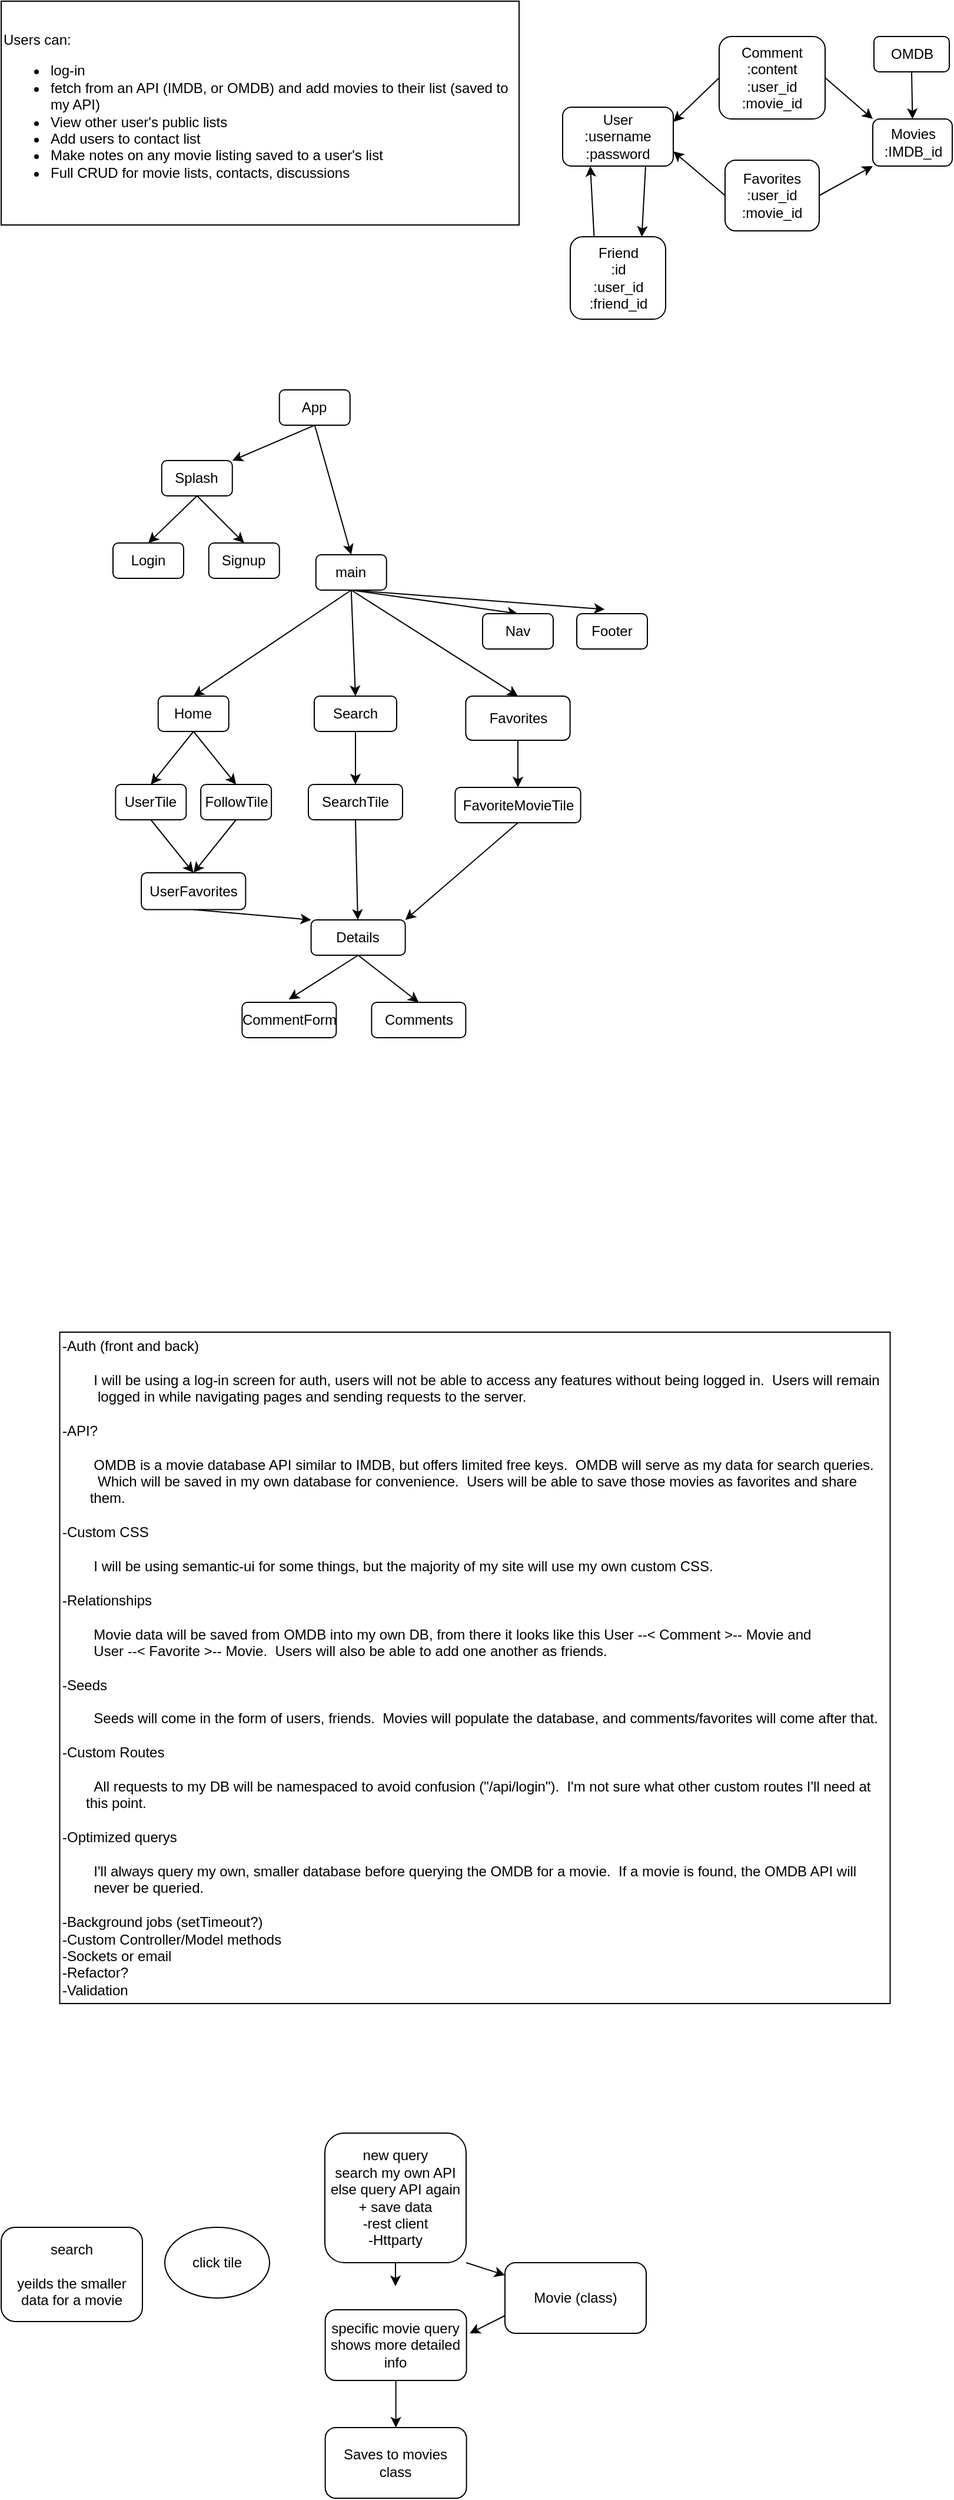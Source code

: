 <mxfile>
    <diagram id="gm06rgL7OHGMaCAxDYFr" name="Page-1">
        <mxGraphModel dx="2193" dy="733" grid="1" gridSize="10" guides="1" tooltips="1" connect="1" arrows="1" fold="1" page="1" pageScale="1" pageWidth="850" pageHeight="1100" math="0" shadow="0">
            <root>
                <mxCell id="0"/>
                <mxCell id="1" parent="0"/>
                <mxCell id="2" value="&lt;div&gt;Users can:&lt;/div&gt;&lt;div&gt;&lt;ul&gt;&lt;li&gt;log-in&lt;/li&gt;&lt;li&gt;fetch from an API (IMDB, or OMDB) and add movies to their list (saved to my API)&lt;/li&gt;&lt;li&gt;View other user's public lists&lt;/li&gt;&lt;li&gt;Add users to contact list&lt;/li&gt;&lt;li&gt;Make notes on any movie listing saved to a user's list&lt;/li&gt;&lt;li&gt;Full CRUD for movie lists, contacts, discussions&lt;/li&gt;&lt;/ul&gt;&lt;/div&gt;&lt;div style=&quot;text-align: justify&quot;&gt;&lt;/div&gt;" style="rounded=0;whiteSpace=wrap;html=1;align=left;" parent="1" vertex="1">
                    <mxGeometry x="-838" y="10" width="440" height="190" as="geometry"/>
                </mxCell>
                <mxCell id="50" style="edgeStyle=none;html=1;exitX=0.75;exitY=1;exitDx=0;exitDy=0;entryX=0.75;entryY=0;entryDx=0;entryDy=0;" parent="1" source="3" target="11" edge="1">
                    <mxGeometry relative="1" as="geometry"/>
                </mxCell>
                <mxCell id="3" value="User&lt;br&gt;:username&lt;br&gt;:password&lt;br&gt;" style="rounded=1;whiteSpace=wrap;html=1;" parent="1" vertex="1">
                    <mxGeometry x="-361" y="100" width="94" height="50" as="geometry"/>
                </mxCell>
                <mxCell id="4" value="Movies&lt;br&gt;:IMDB_id" style="rounded=1;whiteSpace=wrap;html=1;" parent="1" vertex="1">
                    <mxGeometry x="-97.5" y="110" width="67.5" height="40" as="geometry"/>
                </mxCell>
                <mxCell id="13" style="edgeStyle=none;html=1;exitX=0.25;exitY=0;exitDx=0;exitDy=0;entryX=0.25;entryY=1;entryDx=0;entryDy=0;" parent="1" source="11" target="3" edge="1">
                    <mxGeometry relative="1" as="geometry">
                        <mxPoint x="-314.38" y="190" as="targetPoint"/>
                    </mxGeometry>
                </mxCell>
                <mxCell id="11" value="Friend&lt;br&gt;:id&lt;br&gt;:user_id&lt;br&gt;:friend_id" style="rounded=1;whiteSpace=wrap;html=1;" parent="1" vertex="1">
                    <mxGeometry x="-354.5" y="210" width="81" height="70" as="geometry"/>
                </mxCell>
                <mxCell id="17" style="edgeStyle=none;html=1;exitX=0;exitY=0.5;exitDx=0;exitDy=0;entryX=1;entryY=0.25;entryDx=0;entryDy=0;" parent="1" source="14" target="3" edge="1">
                    <mxGeometry relative="1" as="geometry">
                        <mxPoint x="-383.74" y="180" as="targetPoint"/>
                    </mxGeometry>
                </mxCell>
                <mxCell id="56" style="edgeStyle=none;html=1;exitX=1;exitY=0.5;exitDx=0;exitDy=0;entryX=0;entryY=0;entryDx=0;entryDy=0;" parent="1" source="14" target="4" edge="1">
                    <mxGeometry relative="1" as="geometry">
                        <mxPoint x="-50.12" y="100" as="targetPoint"/>
                    </mxGeometry>
                </mxCell>
                <mxCell id="14" value="Comment&lt;br&gt;:content&lt;br&gt;:user_id&lt;br&gt;:movie_id" style="rounded=1;whiteSpace=wrap;html=1;" parent="1" vertex="1">
                    <mxGeometry x="-228" y="40" width="90" height="70" as="geometry"/>
                </mxCell>
                <mxCell id="38" style="edgeStyle=none;html=1;exitX=0.5;exitY=1;exitDx=0;exitDy=0;entryX=1;entryY=0;entryDx=0;entryDy=0;fontSize=12;" parent="1" source="25" target="33" edge="1">
                    <mxGeometry relative="1" as="geometry"/>
                </mxCell>
                <mxCell id="42" style="edgeStyle=none;html=1;exitX=0.5;exitY=1;exitDx=0;exitDy=0;entryX=0.5;entryY=0;entryDx=0;entryDy=0;fontSize=12;" parent="1" source="57" target="41" edge="1">
                    <mxGeometry relative="1" as="geometry"/>
                </mxCell>
                <mxCell id="43" style="edgeStyle=none;html=1;exitX=0.5;exitY=1;exitDx=0;exitDy=0;entryX=0.5;entryY=0;entryDx=0;entryDy=0;fontSize=12;startArrow=none;" parent="1" source="57" target="39" edge="1">
                    <mxGeometry relative="1" as="geometry"/>
                </mxCell>
                <mxCell id="45" style="edgeStyle=none;html=1;exitX=0.5;exitY=1;exitDx=0;exitDy=0;fontSize=12;entryX=0.5;entryY=0;entryDx=0;entryDy=0;" parent="1" source="57" target="44" edge="1">
                    <mxGeometry relative="1" as="geometry">
                        <mxPoint x="-455.62" y="490" as="targetPoint"/>
                    </mxGeometry>
                </mxCell>
                <mxCell id="60" style="edgeStyle=none;html=1;exitX=0.5;exitY=1;exitDx=0;exitDy=0;entryX=0.5;entryY=0;entryDx=0;entryDy=0;" parent="1" source="25" target="57" edge="1">
                    <mxGeometry relative="1" as="geometry"/>
                </mxCell>
                <mxCell id="25" value="App" style="rounded=1;whiteSpace=wrap;html=1;fontSize=12;" parent="1" vertex="1">
                    <mxGeometry x="-601.62" y="340" width="60" height="30" as="geometry"/>
                </mxCell>
                <mxCell id="36" style="edgeStyle=none;html=1;exitX=0.5;exitY=1;exitDx=0;exitDy=0;entryX=0.5;entryY=0;entryDx=0;entryDy=0;fontSize=12;" parent="1" source="33" target="35" edge="1">
                    <mxGeometry relative="1" as="geometry"/>
                </mxCell>
                <mxCell id="37" style="edgeStyle=none;html=1;exitX=0.5;exitY=1;exitDx=0;exitDy=0;entryX=0.5;entryY=0;entryDx=0;entryDy=0;fontSize=12;" parent="1" source="33" target="34" edge="1">
                    <mxGeometry relative="1" as="geometry"/>
                </mxCell>
                <mxCell id="33" value="Splash" style="rounded=1;whiteSpace=wrap;html=1;fontSize=12;" parent="1" vertex="1">
                    <mxGeometry x="-701.62" y="400" width="60" height="30" as="geometry"/>
                </mxCell>
                <mxCell id="34" value="Signup" style="rounded=1;whiteSpace=wrap;html=1;fontSize=12;" parent="1" vertex="1">
                    <mxGeometry x="-661.62" y="470" width="60" height="30" as="geometry"/>
                </mxCell>
                <mxCell id="35" value="Login" style="rounded=1;whiteSpace=wrap;html=1;fontSize=12;" parent="1" vertex="1">
                    <mxGeometry x="-743" y="470" width="60" height="30" as="geometry"/>
                </mxCell>
                <mxCell id="81" style="edgeStyle=none;html=1;exitX=0.5;exitY=1;exitDx=0;exitDy=0;entryX=0.5;entryY=0;entryDx=0;entryDy=0;" parent="1" source="39" target="80" edge="1">
                    <mxGeometry relative="1" as="geometry"/>
                </mxCell>
                <mxCell id="39" value="Search" style="rounded=1;whiteSpace=wrap;html=1;fontSize=12;" parent="1" vertex="1">
                    <mxGeometry x="-572" y="600" width="70" height="30" as="geometry"/>
                </mxCell>
                <mxCell id="41" value="Nav" style="rounded=1;whiteSpace=wrap;html=1;fontSize=12;" parent="1" vertex="1">
                    <mxGeometry x="-429" y="530" width="60" height="30" as="geometry"/>
                </mxCell>
                <mxCell id="79" style="edgeStyle=none;html=1;exitX=0.5;exitY=1;exitDx=0;exitDy=0;entryX=0.5;entryY=0;entryDx=0;entryDy=0;" parent="1" source="44" target="78" edge="1">
                    <mxGeometry relative="1" as="geometry"/>
                </mxCell>
                <mxCell id="44" value="Favorites" style="rounded=1;whiteSpace=wrap;html=1;fontSize=12;" parent="1" vertex="1">
                    <mxGeometry x="-443.31" y="600" width="88.62" height="37.5" as="geometry"/>
                </mxCell>
                <mxCell id="54" style="edgeStyle=none;html=1;exitX=1;exitY=0.5;exitDx=0;exitDy=0;entryX=0;entryY=1;entryDx=0;entryDy=0;" parent="1" source="51" target="4" edge="1">
                    <mxGeometry relative="1" as="geometry">
                        <mxPoint x="-50.12" y="130" as="targetPoint"/>
                    </mxGeometry>
                </mxCell>
                <mxCell id="55" style="edgeStyle=none;html=1;exitX=0;exitY=0.5;exitDx=0;exitDy=0;entryX=1;entryY=0.75;entryDx=0;entryDy=0;" parent="1" source="51" target="3" edge="1">
                    <mxGeometry relative="1" as="geometry"/>
                </mxCell>
                <mxCell id="51" value="Favorites&lt;br&gt;:user_id&lt;br&gt;:movie_id" style="rounded=1;whiteSpace=wrap;html=1;" parent="1" vertex="1">
                    <mxGeometry x="-223" y="145" width="80" height="60" as="geometry"/>
                </mxCell>
                <mxCell id="113" style="edgeStyle=none;html=1;exitX=0.5;exitY=1;exitDx=0;exitDy=0;entryX=0.395;entryY=-0.122;entryDx=0;entryDy=0;entryPerimeter=0;" parent="1" source="57" target="112" edge="1">
                    <mxGeometry relative="1" as="geometry"/>
                </mxCell>
                <mxCell id="122" style="edgeStyle=none;html=1;exitX=0.5;exitY=1;exitDx=0;exitDy=0;entryX=0.5;entryY=0;entryDx=0;entryDy=0;" parent="1" source="57" target="120" edge="1">
                    <mxGeometry relative="1" as="geometry"/>
                </mxCell>
                <mxCell id="57" value="main" style="rounded=1;whiteSpace=wrap;html=1;" parent="1" vertex="1">
                    <mxGeometry x="-570.62" y="480" width="60" height="30" as="geometry"/>
                </mxCell>
                <mxCell id="78" value="FavoriteMovieTile" style="rounded=1;whiteSpace=wrap;html=1;" parent="1" vertex="1">
                    <mxGeometry x="-452.31" y="677.5" width="106.62" height="30" as="geometry"/>
                </mxCell>
                <mxCell id="114" style="edgeStyle=none;html=1;exitX=0.5;exitY=1;exitDx=0;exitDy=0;entryX=1;entryY=0;entryDx=0;entryDy=0;" parent="1" source="78" target="90" edge="1">
                    <mxGeometry relative="1" as="geometry">
                        <mxPoint x="-399" y="757.5" as="targetPoint"/>
                    </mxGeometry>
                </mxCell>
                <mxCell id="80" value="SearchTile" style="rounded=1;whiteSpace=wrap;html=1;" parent="1" vertex="1">
                    <mxGeometry x="-577" y="675" width="80" height="30" as="geometry"/>
                </mxCell>
                <mxCell id="91" style="edgeStyle=none;html=1;exitX=0.5;exitY=1;exitDx=0;exitDy=0;" parent="1" source="80" target="90" edge="1">
                    <mxGeometry relative="1" as="geometry"/>
                </mxCell>
                <mxCell id="118" style="edgeStyle=none;html=1;exitX=0.5;exitY=1;exitDx=0;exitDy=0;" parent="1" source="90" edge="1">
                    <mxGeometry relative="1" as="geometry">
                        <mxPoint x="-593.69" y="857.5" as="targetPoint"/>
                    </mxGeometry>
                </mxCell>
                <mxCell id="119" style="edgeStyle=none;html=1;exitX=0.5;exitY=1;exitDx=0;exitDy=0;entryX=0.5;entryY=0;entryDx=0;entryDy=0;" parent="1" source="90" target="117" edge="1">
                    <mxGeometry relative="1" as="geometry"/>
                </mxCell>
                <mxCell id="90" value="Details" style="rounded=1;whiteSpace=wrap;html=1;" parent="1" vertex="1">
                    <mxGeometry x="-574.69" y="790" width="80" height="30" as="geometry"/>
                </mxCell>
                <mxCell id="95" style="edgeStyle=none;html=1;exitX=0.5;exitY=1;exitDx=0;exitDy=0;entryX=0.5;entryY=0;entryDx=0;entryDy=0;" parent="1" source="94" target="4" edge="1">
                    <mxGeometry relative="1" as="geometry"/>
                </mxCell>
                <mxCell id="94" value="OMDB" style="rounded=1;whiteSpace=wrap;html=1;" parent="1" vertex="1">
                    <mxGeometry x="-96.5" y="40" width="64" height="30" as="geometry"/>
                </mxCell>
                <mxCell id="96" value="&lt;font style=&quot;font-size: 12px&quot;&gt;&lt;span style=&quot;font-size: 12px&quot;&gt;-Auth (front and back)&lt;br&gt;&lt;span&gt;&#9;&lt;/span&gt;&lt;br&gt;&lt;span&gt;&#9;&lt;/span&gt;&lt;span style=&quot;white-space: pre&quot;&gt;&#9;&lt;/span&gt;I will be using a log-in screen for auth, users will not be able to access any features without being logged in.&amp;nbsp; Users will remain &lt;span style=&quot;white-space: pre&quot;&gt;&#9;&lt;/span&gt;&lt;span&gt;&#9;&lt;/span&gt;logged in while navigating pages and sending requests to the server.&lt;br&gt;&lt;br&gt;-API?&lt;br&gt;&lt;br&gt;&lt;span&gt;&#9;&lt;/span&gt;&lt;span style=&quot;white-space: pre&quot;&gt;&#9;&lt;/span&gt;OMDB is a movie database API similar to IMDB, but offers limited free keys.&amp;nbsp; OMDB will serve as my data for search queries.&amp;nbsp; &lt;span style=&quot;white-space: pre&quot;&gt;&#9;&lt;/span&gt;&lt;span&gt;&#9;&lt;/span&gt;Which will be saved in my own database for convenience.&amp;nbsp; Users will be able to save those movies as favorites and share &lt;span style=&quot;white-space: pre&quot;&gt;&#9;&lt;/span&gt;&lt;span&gt;&amp;nbsp; &amp;nbsp; &amp;nbsp; &amp;nbsp; &amp;nbsp; &amp;nbsp;&lt;/span&gt;them.&lt;br&gt;&lt;br&gt;-Custom CSS&lt;br&gt;&lt;br&gt;&lt;span&gt;&#9;&lt;/span&gt;&lt;span style=&quot;white-space: pre&quot;&gt;&#9;&lt;/span&gt;I will be using semantic-ui for some things, but the majority of my site will use my own custom CSS.&lt;br&gt;&lt;/span&gt;&lt;br&gt;-Relationships&lt;br&gt;&lt;br&gt;&lt;span style=&quot;white-space: pre&quot;&gt;&#9;&lt;/span&gt;Movie data will be saved from OMDB into my own DB, from there it looks like this User --&amp;lt; Comment &amp;gt;-- Movie and &lt;br&gt;&lt;span&gt;&#9;&lt;/span&gt;&lt;span style=&quot;white-space: pre&quot;&gt;&#9;&lt;/span&gt;User --&amp;lt; Favorite &amp;gt;-- Movie.&amp;nbsp; Users will also be able to add one another as friends.&lt;br&gt;&lt;br&gt;-Seeds&lt;br&gt;&lt;br&gt;&lt;span&gt;&#9;&lt;/span&gt;&lt;span style=&quot;white-space: pre&quot;&gt;&#9;&lt;/span&gt;Seeds will come in the form of users, friends.&amp;nbsp; Movies will populate the database, and comments/favorites will come after that.&lt;br&gt;&lt;br&gt;-Custom Routes&lt;br&gt;&lt;br&gt;&lt;span&gt;&#9;&lt;/span&gt;&lt;span style=&quot;white-space: pre&quot;&gt;&#9;&lt;/span&gt;All requests to my DB will be namespaced to avoid confusion (&quot;/api/login&quot;).&amp;nbsp; I'm not sure what other custom routes I'll need at &lt;span style=&quot;white-space: pre&quot;&gt;&#9;&lt;/span&gt;&lt;span&gt;&amp;nbsp; &amp;nbsp; &amp;nbsp; &amp;nbsp; &amp;nbsp;&amp;nbsp;&lt;/span&gt;this point.&lt;br&gt;&lt;br&gt;-Optimized querys&lt;br&gt;&lt;br&gt;&lt;span style=&quot;white-space: pre&quot;&gt;&#9;&lt;/span&gt;I'll always query my own, smaller database before querying the OMDB for a movie.&amp;nbsp; If a movie is found, the OMDB API will&amp;nbsp; &amp;nbsp; &amp;nbsp; &amp;nbsp; &amp;nbsp; &amp;nbsp; &amp;nbsp; &amp;nbsp;&lt;span&gt;&amp;nbsp;&lt;/span&gt;never be queried.&lt;br&gt;&lt;br&gt;-Background jobs (setTimeout?)&lt;br&gt;-Custom Controller/Model methods&lt;br&gt;-Sockets or email&lt;br&gt;-Refactor?&lt;br&gt;-Validation&lt;br&gt;&lt;/font&gt;" style="rounded=0;whiteSpace=wrap;html=1;align=left;" parent="1" vertex="1">
                    <mxGeometry x="-788.25" y="1140" width="705.5" height="570" as="geometry"/>
                </mxCell>
                <mxCell id="97" value="search&lt;br&gt;&lt;br&gt;yeilds the smaller data for a movie" style="rounded=1;whiteSpace=wrap;html=1;" parent="1" vertex="1">
                    <mxGeometry x="-838" y="1900" width="120" height="80" as="geometry"/>
                </mxCell>
                <mxCell id="102" style="edgeStyle=none;html=1;exitX=0.5;exitY=1;exitDx=0;exitDy=0;entryX=0.5;entryY=0;entryDx=0;entryDy=0;" parent="1" source="98" target="101" edge="1">
                    <mxGeometry relative="1" as="geometry">
                        <mxPoint x="-596.07" y="2050" as="targetPoint"/>
                    </mxGeometry>
                </mxCell>
                <mxCell id="98" value="specific movie query&lt;br&gt;shows more detailed info" style="rounded=1;whiteSpace=wrap;html=1;" parent="1" vertex="1">
                    <mxGeometry x="-562.69" y="1970" width="120" height="60" as="geometry"/>
                </mxCell>
                <mxCell id="101" value="Saves to movies class" style="rounded=1;whiteSpace=wrap;html=1;" parent="1" vertex="1">
                    <mxGeometry x="-562.69" y="2070" width="120" height="60" as="geometry"/>
                </mxCell>
                <mxCell id="105" value="click tile" style="ellipse;whiteSpace=wrap;html=1;" parent="1" vertex="1">
                    <mxGeometry x="-699" y="1900" width="89" height="60" as="geometry"/>
                </mxCell>
                <mxCell id="107" style="edgeStyle=none;html=1;exitX=0.5;exitY=1;exitDx=0;exitDy=0;" parent="1" source="106" edge="1">
                    <mxGeometry relative="1" as="geometry">
                        <mxPoint x="-503" y="1950" as="targetPoint"/>
                    </mxGeometry>
                </mxCell>
                <mxCell id="108" style="edgeStyle=none;html=1;exitX=1;exitY=1;exitDx=0;exitDy=0;" parent="1" source="106" target="110" edge="1">
                    <mxGeometry relative="1" as="geometry">
                        <mxPoint x="-350" y="1960" as="targetPoint"/>
                    </mxGeometry>
                </mxCell>
                <mxCell id="106" value="new query&lt;br&gt;search my own API&lt;br&gt;else query API again&lt;br&gt;+ save data&lt;br&gt;-rest client&lt;br&gt;-Httparty" style="rounded=1;whiteSpace=wrap;html=1;" parent="1" vertex="1">
                    <mxGeometry x="-563" y="1820" width="120" height="110" as="geometry"/>
                </mxCell>
                <mxCell id="111" style="edgeStyle=none;html=1;exitX=0;exitY=0.75;exitDx=0;exitDy=0;" parent="1" source="110" edge="1">
                    <mxGeometry relative="1" as="geometry">
                        <mxPoint x="-440" y="1990" as="targetPoint"/>
                    </mxGeometry>
                </mxCell>
                <mxCell id="110" value="Movie (class)" style="rounded=1;whiteSpace=wrap;html=1;" parent="1" vertex="1">
                    <mxGeometry x="-410" y="1930" width="120" height="60" as="geometry"/>
                </mxCell>
                <mxCell id="112" value="Footer" style="rounded=1;whiteSpace=wrap;html=1;fontSize=12;" parent="1" vertex="1">
                    <mxGeometry x="-349" y="530" width="60" height="30" as="geometry"/>
                </mxCell>
                <mxCell id="116" value="CommentForm" style="rounded=1;whiteSpace=wrap;html=1;" parent="1" vertex="1">
                    <mxGeometry x="-633.31" y="860" width="80" height="30" as="geometry"/>
                </mxCell>
                <mxCell id="117" value="Comments" style="rounded=1;whiteSpace=wrap;html=1;" parent="1" vertex="1">
                    <mxGeometry x="-523.31" y="860" width="80" height="30" as="geometry"/>
                </mxCell>
                <mxCell id="124" style="edgeStyle=none;html=1;exitX=0.5;exitY=1;exitDx=0;exitDy=0;entryX=0.5;entryY=0;entryDx=0;entryDy=0;" parent="1" source="120" target="123" edge="1">
                    <mxGeometry relative="1" as="geometry"/>
                </mxCell>
                <mxCell id="126" style="edgeStyle=none;html=1;entryX=0.5;entryY=0;entryDx=0;entryDy=0;exitX=0.5;exitY=1;exitDx=0;exitDy=0;" parent="1" source="120" target="125" edge="1">
                    <mxGeometry relative="1" as="geometry"/>
                </mxCell>
                <mxCell id="120" value="Home" style="rounded=1;whiteSpace=wrap;html=1;" parent="1" vertex="1">
                    <mxGeometry x="-704.62" y="600" width="60" height="30" as="geometry"/>
                </mxCell>
                <mxCell id="128" style="edgeStyle=none;html=1;exitX=0.5;exitY=1;exitDx=0;exitDy=0;entryX=0.5;entryY=0;entryDx=0;entryDy=0;" parent="1" source="123" target="127" edge="1">
                    <mxGeometry relative="1" as="geometry"/>
                </mxCell>
                <mxCell id="123" value="UserTile" style="rounded=1;whiteSpace=wrap;html=1;" parent="1" vertex="1">
                    <mxGeometry x="-740.81" y="675" width="60" height="30" as="geometry"/>
                </mxCell>
                <mxCell id="129" style="edgeStyle=none;html=1;exitX=0.5;exitY=1;exitDx=0;exitDy=0;entryX=0.5;entryY=0;entryDx=0;entryDy=0;" parent="1" source="125" target="127" edge="1">
                    <mxGeometry relative="1" as="geometry"/>
                </mxCell>
                <mxCell id="125" value="FollowTile" style="rounded=1;whiteSpace=wrap;html=1;" parent="1" vertex="1">
                    <mxGeometry x="-668.43" y="675" width="60" height="30" as="geometry"/>
                </mxCell>
                <mxCell id="130" style="edgeStyle=none;html=1;exitX=0.5;exitY=1;exitDx=0;exitDy=0;entryX=0;entryY=0;entryDx=0;entryDy=0;" edge="1" parent="1" source="127" target="90">
                    <mxGeometry relative="1" as="geometry">
                        <mxPoint x="-580" y="750" as="targetPoint"/>
                    </mxGeometry>
                </mxCell>
                <mxCell id="127" value="UserFavorites" style="rounded=1;whiteSpace=wrap;html=1;fontSize=12;" parent="1" vertex="1">
                    <mxGeometry x="-718.93" y="750" width="88.62" height="31.25" as="geometry"/>
                </mxCell>
            </root>
        </mxGraphModel>
    </diagram>
</mxfile>
